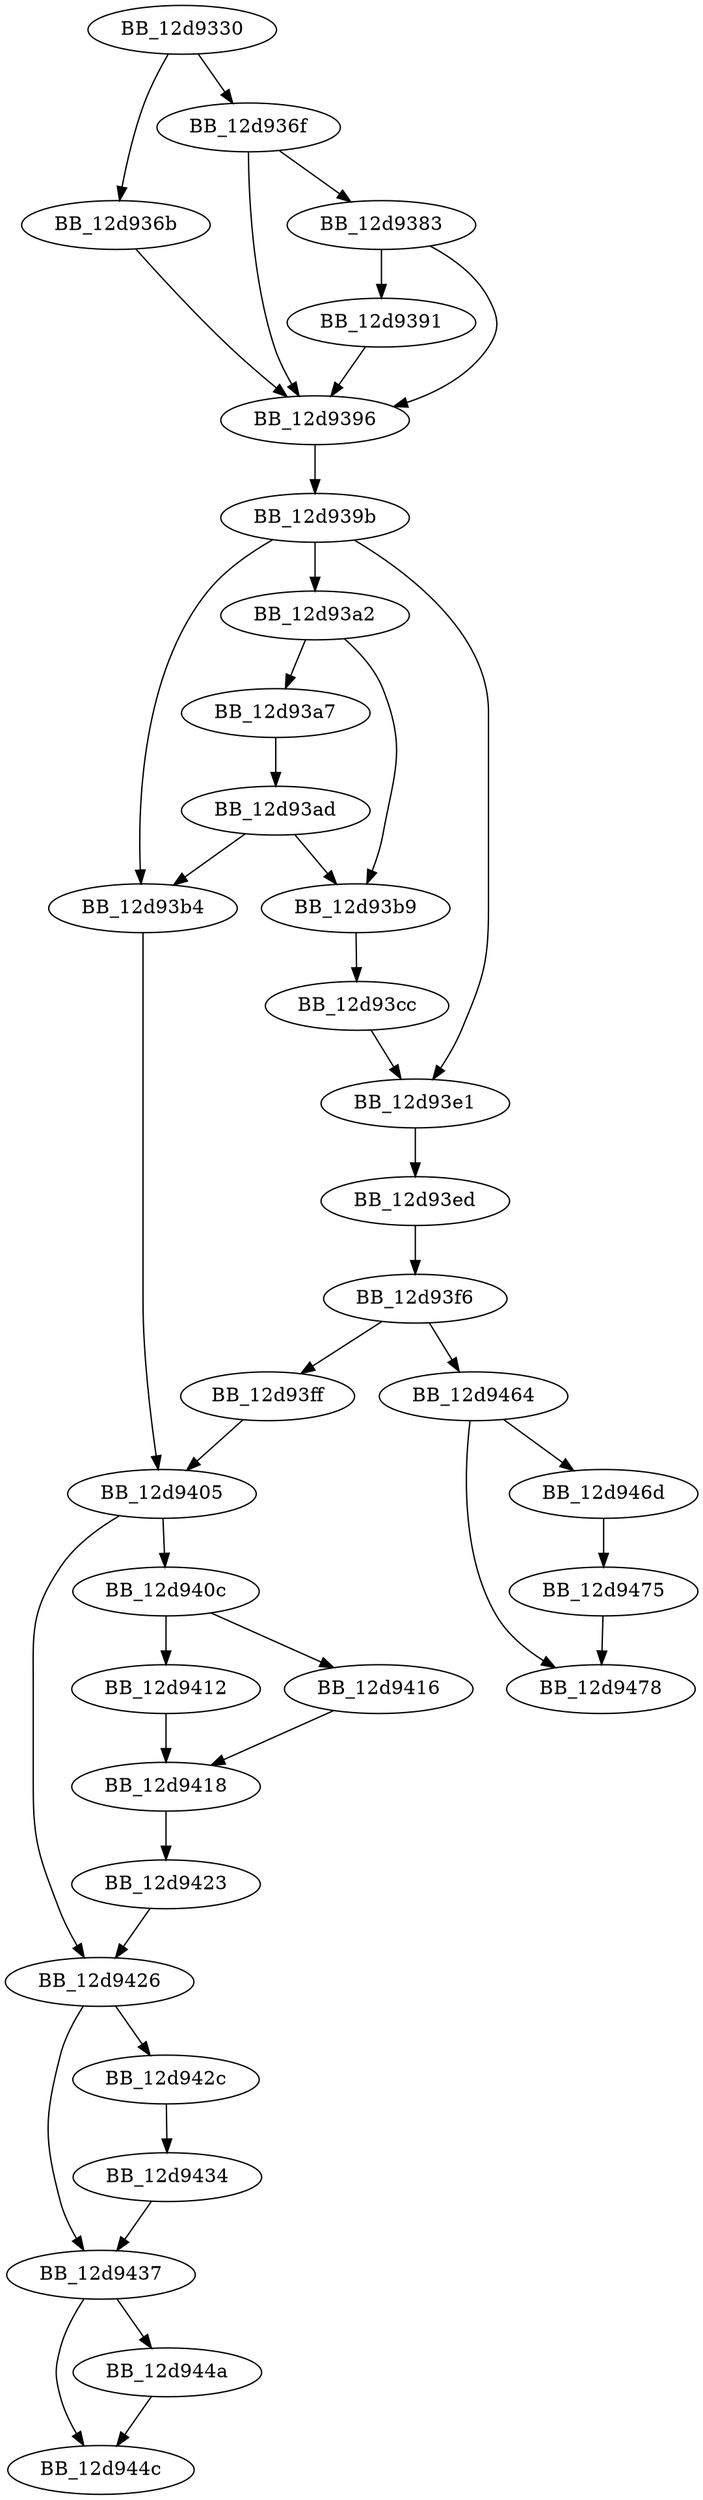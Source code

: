DiGraph sub_12D9330{
BB_12d9330->BB_12d936b
BB_12d9330->BB_12d936f
BB_12d936b->BB_12d9396
BB_12d936f->BB_12d9383
BB_12d936f->BB_12d9396
BB_12d9383->BB_12d9391
BB_12d9383->BB_12d9396
BB_12d9391->BB_12d9396
BB_12d9396->BB_12d939b
BB_12d939b->BB_12d93a2
BB_12d939b->BB_12d93b4
BB_12d939b->BB_12d93e1
BB_12d93a2->BB_12d93a7
BB_12d93a2->BB_12d93b9
BB_12d93a7->BB_12d93ad
BB_12d93ad->BB_12d93b4
BB_12d93ad->BB_12d93b9
BB_12d93b4->BB_12d9405
BB_12d93b9->BB_12d93cc
BB_12d93cc->BB_12d93e1
BB_12d93e1->BB_12d93ed
BB_12d93ed->BB_12d93f6
BB_12d93f6->BB_12d93ff
BB_12d93f6->BB_12d9464
BB_12d93ff->BB_12d9405
BB_12d9405->BB_12d940c
BB_12d9405->BB_12d9426
BB_12d940c->BB_12d9412
BB_12d940c->BB_12d9416
BB_12d9412->BB_12d9418
BB_12d9416->BB_12d9418
BB_12d9418->BB_12d9423
BB_12d9423->BB_12d9426
BB_12d9426->BB_12d942c
BB_12d9426->BB_12d9437
BB_12d942c->BB_12d9434
BB_12d9434->BB_12d9437
BB_12d9437->BB_12d944a
BB_12d9437->BB_12d944c
BB_12d944a->BB_12d944c
BB_12d9464->BB_12d946d
BB_12d9464->BB_12d9478
BB_12d946d->BB_12d9475
BB_12d9475->BB_12d9478
}
